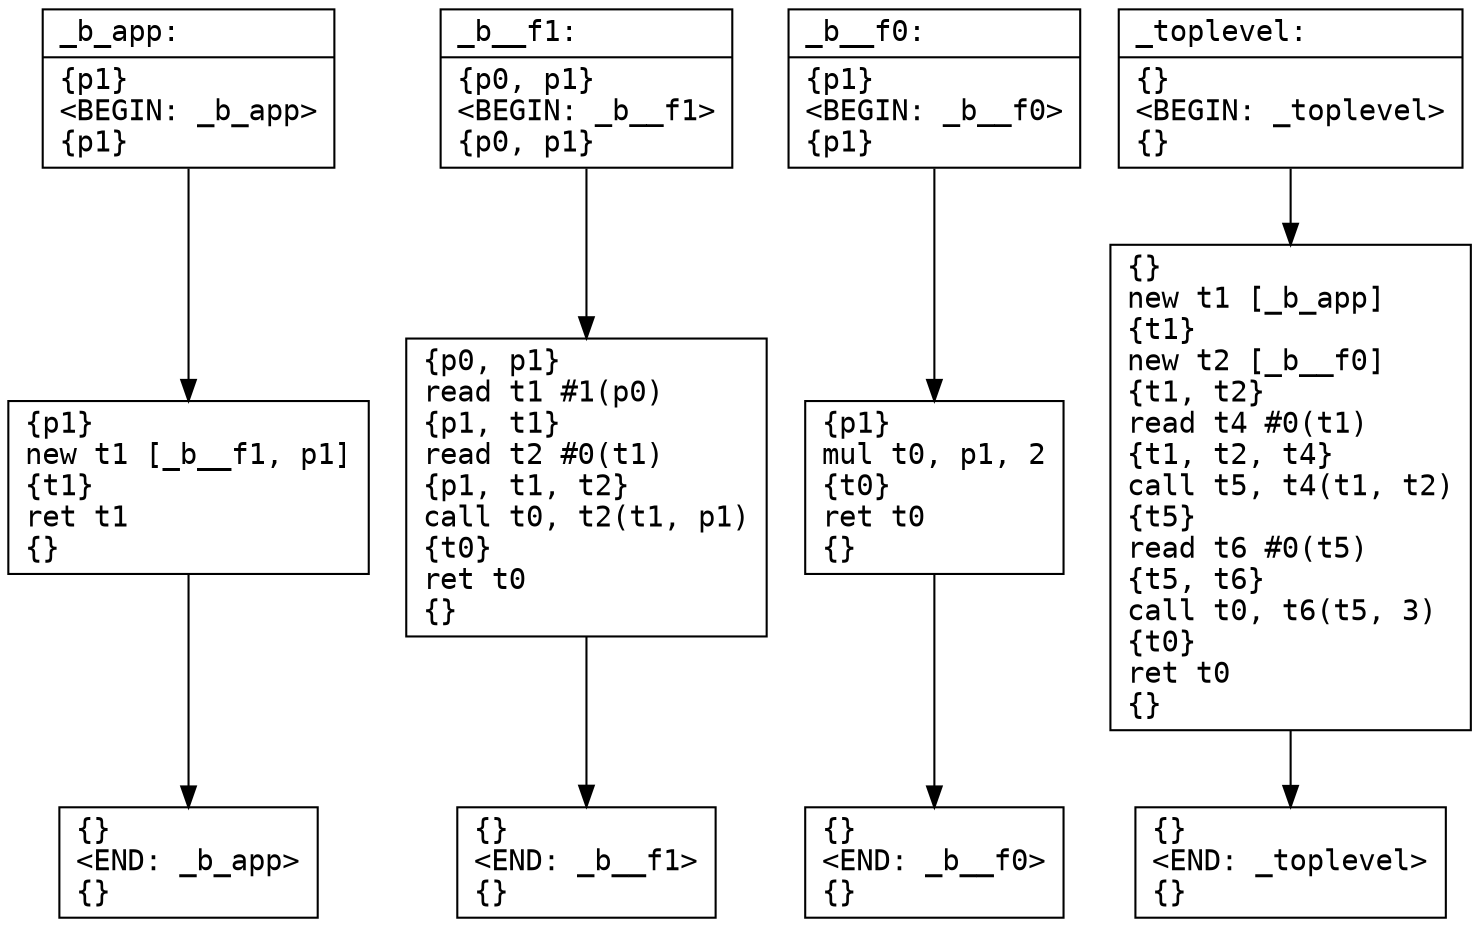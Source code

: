 digraph CFG {
  node [shape=record fontname="courier"]
  _b_app0 [label="{_b_app:\l|\{p1\}\l\<BEGIN: _b_app\>\l\{p1\}\l}"];
  _b_app1 [label="{\{p1\}\lnew  t1 [_b__f1, p1]\l\{t1\}\lret  t1\l\{\}\l}"];
  _b_app2 [label="{\{\}\l\<END: _b_app\>\l\{\}\l}"];

  _b_app0 -> _b_app1
  _b_app1 -> _b_app2
  
  _b__f10 [label="{_b__f1:\l|\{p0, p1\}\l\<BEGIN: _b__f1\>\l\{p0, p1\}\l}"];
  _b__f11 [label="{\{p0, p1\}\lread  t1 #1(p0)\l\{p1, t1\}\lread  t2 #0(t1)\l\{p1, t1, t2\}\lcall  t0, t2(t1, p1)\l\{t0\}\lret  t0\l\{\}\l}"];
  _b__f12 [label="{\{\}\l\<END: _b__f1\>\l\{\}\l}"];

  _b__f10 -> _b__f11
  _b__f11 -> _b__f12
  
  _b__f00 [label="{_b__f0:\l|\{p1\}\l\<BEGIN: _b__f0\>\l\{p1\}\l}"];
  _b__f01 [label="{\{p1\}\lmul  t0, p1, 2\l\{t0\}\lret  t0\l\{\}\l}"];
  _b__f02 [label="{\{\}\l\<END: _b__f0\>\l\{\}\l}"];

  _b__f00 -> _b__f01
  _b__f01 -> _b__f02
  
  _toplevel0 [label="{_toplevel:\l|\{\}\l\<BEGIN: _toplevel\>\l\{\}\l}"];
  _toplevel1 [label="{\{\}\lnew  t1 [_b_app]\l\{t1\}\lnew  t2 [_b__f0]\l\{t1, t2\}\lread  t4 #0(t1)\l\{t1, t2, t4\}\lcall  t5, t4(t1, t2)\l\{t5\}\lread  t6 #0(t5)\l\{t5, t6\}\lcall  t0, t6(t5, 3)\l\{t0\}\lret  t0\l\{\}\l}"];
  _toplevel2 [label="{\{\}\l\<END: _toplevel\>\l\{\}\l}"];

  _toplevel0 -> _toplevel1
  _toplevel1 -> _toplevel2
  }
